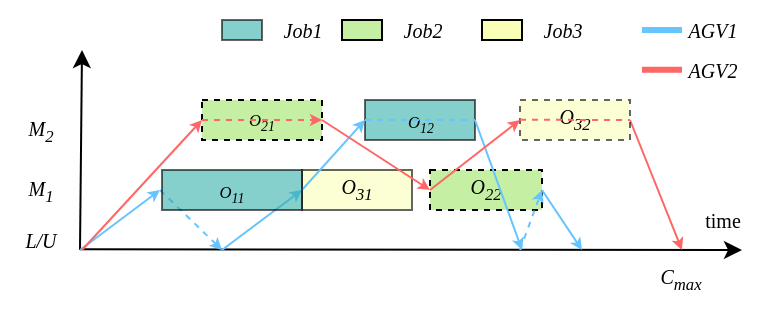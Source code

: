 <mxfile version="26.1.3">
  <diagram name="第 1 页" id="mJmnFCathP2rWBMEBaZS">
    <mxGraphModel dx="691" dy="366" grid="1" gridSize="10" guides="1" tooltips="1" connect="1" arrows="1" fold="1" page="1" pageScale="1" pageWidth="827" pageHeight="1169" math="0" shadow="0">
      <root>
        <mxCell id="0" />
        <mxCell id="1" parent="0" />
        <mxCell id="nisyvm1sWn4LhIhgpAqg-1" value="" style="endArrow=classic;html=1;rounded=0;" parent="1" edge="1">
          <mxGeometry width="50" height="50" relative="1" as="geometry">
            <mxPoint x="209" y="719.67" as="sourcePoint" />
            <mxPoint x="540" y="720" as="targetPoint" />
          </mxGeometry>
        </mxCell>
        <mxCell id="nisyvm1sWn4LhIhgpAqg-2" value="" style="endArrow=classic;html=1;rounded=0;" parent="1" edge="1">
          <mxGeometry width="50" height="50" relative="1" as="geometry">
            <mxPoint x="209" y="720" as="sourcePoint" />
            <mxPoint x="210" y="620" as="targetPoint" />
          </mxGeometry>
        </mxCell>
        <mxCell id="nisyvm1sWn4LhIhgpAqg-3" value="&lt;font style=&quot;font-size: 10px;&quot; face=&quot;Times New Roman&quot;&gt;&lt;i&gt;L/U&lt;/i&gt;&lt;/font&gt;" style="text;html=1;align=center;verticalAlign=middle;resizable=0;points=[];autosize=1;strokeColor=none;fillColor=none;" parent="1" vertex="1">
          <mxGeometry x="169" y="700" width="40" height="30" as="geometry" />
        </mxCell>
        <mxCell id="nisyvm1sWn4LhIhgpAqg-4" value="&lt;i style=&quot;font-family: &amp;quot;Times New Roman&amp;quot;; font-size: 10px;&quot;&gt;M&lt;sub&gt;1&lt;/sub&gt;&lt;/i&gt;" style="text;html=1;align=center;verticalAlign=middle;resizable=0;points=[];autosize=1;strokeColor=none;fillColor=none;" parent="1" vertex="1">
          <mxGeometry x="169" y="675" width="40" height="30" as="geometry" />
        </mxCell>
        <mxCell id="nisyvm1sWn4LhIhgpAqg-5" value="&lt;i style=&quot;font-family: &amp;quot;Times New Roman&amp;quot;; font-size: 10px;&quot;&gt;M&lt;sub&gt;2&lt;/sub&gt;&lt;/i&gt;" style="text;html=1;align=center;verticalAlign=middle;resizable=0;points=[];autosize=1;strokeColor=none;fillColor=none;" parent="1" vertex="1">
          <mxGeometry x="169" y="645" width="40" height="30" as="geometry" />
        </mxCell>
        <mxCell id="nisyvm1sWn4LhIhgpAqg-7" value="&lt;span style=&quot;font-size: 8.333px;&quot;&gt;O&lt;sub&gt;21&lt;/sub&gt;&lt;/span&gt;" style="rounded=0;whiteSpace=wrap;html=1;fontSize=10;fontStyle=2;fontFamily=Times New Roman;fillColor=#C5F0A4;strokeColor=default;dashed=1;" parent="1" vertex="1">
          <mxGeometry x="270" y="645" width="60" height="20" as="geometry" />
        </mxCell>
        <mxCell id="nisyvm1sWn4LhIhgpAqg-8" value="&lt;sub&gt;&lt;span&gt;O&lt;sub&gt;12&lt;/sub&gt;&lt;/span&gt;&lt;/sub&gt;" style="rounded=0;whiteSpace=wrap;html=1;fontSize=10;fontFamily=Times New Roman;fontStyle=2;fillColor=#35B0AB;strokeColor=default;opacity=60;" parent="1" vertex="1">
          <mxGeometry x="351.5" y="645" width="55" height="20" as="geometry" />
        </mxCell>
        <mxCell id="nisyvm1sWn4LhIhgpAqg-10" value="&lt;font&gt;O&lt;sub&gt;31&lt;/sub&gt;&lt;/font&gt;" style="rounded=0;whiteSpace=wrap;html=1;fontFamily=Times New Roman;fillColor=#FAFFB8;strokeColor=default;fontStyle=2;fontSize=10;opacity=60;" parent="1" vertex="1">
          <mxGeometry x="320" y="680" width="55" height="20" as="geometry" />
        </mxCell>
        <mxCell id="nisyvm1sWn4LhIhgpAqg-14" value="" style="endArrow=classic;html=1;rounded=0;entryX=0;entryY=0.5;entryDx=0;entryDy=0;strokeColor=light-dark(#66c4ff, #004a4a);endSize=3;" parent="1" edge="1">
          <mxGeometry width="50" height="50" relative="1" as="geometry">
            <mxPoint x="209" y="720" as="sourcePoint" />
            <mxPoint x="249" y="690" as="targetPoint" />
          </mxGeometry>
        </mxCell>
        <mxCell id="nisyvm1sWn4LhIhgpAqg-17" value="" style="rounded=0;whiteSpace=wrap;html=1;fontSize=10;fontStyle=2;fontFamily=Times New Roman;fillColor=#C5F0A4;strokeColor=default;" parent="1" vertex="1">
          <mxGeometry x="340" y="605" width="20" height="10" as="geometry" />
        </mxCell>
        <mxCell id="nisyvm1sWn4LhIhgpAqg-18" value="" style="rounded=0;whiteSpace=wrap;html=1;fontFamily=Times New Roman;fillColor=#FAFFB8;strokeColor=default;" parent="1" vertex="1">
          <mxGeometry x="410" y="605" width="20" height="10" as="geometry" />
        </mxCell>
        <mxCell id="nisyvm1sWn4LhIhgpAqg-19" value="" style="endArrow=none;html=1;rounded=0;strokeColor=light-dark(#66c4ff, #004a4a);jumpSize=6;endSize=3;startFill=0;strokeWidth=3;" parent="1" edge="1">
          <mxGeometry width="50" height="50" relative="1" as="geometry">
            <mxPoint x="490" y="610" as="sourcePoint" />
            <mxPoint x="510" y="610" as="targetPoint" />
          </mxGeometry>
        </mxCell>
        <mxCell id="nisyvm1sWn4LhIhgpAqg-20" value="" style="endArrow=none;html=1;rounded=0;strokeColor=#FF6666;endSize=3;fillColor=#fad9d5;exitX=1;exitY=0.5;exitDx=0;exitDy=0;strokeWidth=3;startFill=0;" parent="1" edge="1">
          <mxGeometry width="50" height="50" relative="1" as="geometry">
            <mxPoint x="490" y="629.83" as="sourcePoint" />
            <mxPoint x="510" y="629.83" as="targetPoint" />
          </mxGeometry>
        </mxCell>
        <mxCell id="nisyvm1sWn4LhIhgpAqg-21" value="AGV1" style="text;html=1;align=center;verticalAlign=middle;resizable=0;points=[];autosize=1;strokeColor=none;fillColor=none;fontSize=10;fontFamily=Times New Roman;fontStyle=2" parent="1" vertex="1">
          <mxGeometry x="500" y="595" width="50" height="30" as="geometry" />
        </mxCell>
        <mxCell id="nisyvm1sWn4LhIhgpAqg-22" value="AGV2" style="text;html=1;align=center;verticalAlign=middle;resizable=0;points=[];autosize=1;strokeColor=none;fillColor=none;fontSize=10;fontFamily=Times New Roman;fontStyle=2" parent="1" vertex="1">
          <mxGeometry x="500" y="615" width="50" height="30" as="geometry" />
        </mxCell>
        <mxCell id="nisyvm1sWn4LhIhgpAqg-23" value="Job1" style="text;html=1;align=center;verticalAlign=middle;resizable=0;points=[];autosize=1;strokeColor=none;fillColor=none;fontSize=10;fontFamily=Times New Roman;fontStyle=2" parent="1" vertex="1">
          <mxGeometry x="300" y="595" width="40" height="30" as="geometry" />
        </mxCell>
        <mxCell id="nisyvm1sWn4LhIhgpAqg-24" value="Job2" style="text;html=1;align=center;verticalAlign=middle;resizable=0;points=[];autosize=1;strokeColor=none;fillColor=none;fontSize=10;fontFamily=Times New Roman;fontStyle=2" parent="1" vertex="1">
          <mxGeometry x="360" y="595" width="40" height="30" as="geometry" />
        </mxCell>
        <mxCell id="nisyvm1sWn4LhIhgpAqg-25" value="Job3" style="text;html=1;align=center;verticalAlign=middle;resizable=0;points=[];autosize=1;strokeColor=none;fillColor=none;fontSize=10;fontFamily=Times New Roman;fontStyle=2" parent="1" vertex="1">
          <mxGeometry x="430" y="595" width="40" height="30" as="geometry" />
        </mxCell>
        <mxCell id="nisyvm1sWn4LhIhgpAqg-27" value="time" style="text;html=1;align=center;verticalAlign=middle;resizable=0;points=[];autosize=1;strokeColor=none;fillColor=none;fontSize=10;fontFamily=Times New Roman;fontStyle=0" parent="1" vertex="1">
          <mxGeometry x="510" y="690" width="40" height="30" as="geometry" />
        </mxCell>
        <mxCell id="nisyvm1sWn4LhIhgpAqg-28" value="C&lt;sub&gt;max&lt;/sub&gt;" style="text;html=1;align=center;verticalAlign=middle;resizable=0;points=[];autosize=1;strokeColor=none;fillColor=none;fontSize=10;fontFamily=Times New Roman;fontStyle=2" parent="1" vertex="1">
          <mxGeometry x="489" y="720" width="40" height="30" as="geometry" />
        </mxCell>
        <mxCell id="nisyvm1sWn4LhIhgpAqg-29" value="" style="endArrow=classic;html=1;rounded=0;strokeColor=#FF6666;endSize=3;fillColor=#fad9d5;entryX=0;entryY=0.5;entryDx=0;entryDy=0;" parent="1" target="nisyvm1sWn4LhIhgpAqg-7" edge="1">
          <mxGeometry width="50" height="50" relative="1" as="geometry">
            <mxPoint x="210" y="720" as="sourcePoint" />
            <mxPoint x="280" y="750" as="targetPoint" />
          </mxGeometry>
        </mxCell>
        <mxCell id="nisyvm1sWn4LhIhgpAqg-30" value="" style="endArrow=classic;html=1;rounded=0;strokeColor=light-dark(#66c4ff, #004a4a);jumpSize=6;endSize=3;entryX=0;entryY=0.5;entryDx=0;entryDy=0;" parent="1" target="nisyvm1sWn4LhIhgpAqg-10" edge="1">
          <mxGeometry width="50" height="50" relative="1" as="geometry">
            <mxPoint x="280" y="720" as="sourcePoint" />
            <mxPoint x="370" y="730" as="targetPoint" />
          </mxGeometry>
        </mxCell>
        <mxCell id="nisyvm1sWn4LhIhgpAqg-31" value="" style="endArrow=classic;html=1;rounded=0;strokeColor=#FF6666;endSize=3;fillColor=#fad9d5;exitX=1;exitY=0.5;exitDx=0;exitDy=0;" parent="1" source="nisyvm1sWn4LhIhgpAqg-61" edge="1">
          <mxGeometry width="50" height="50" relative="1" as="geometry">
            <mxPoint x="484" y="660" as="sourcePoint" />
            <mxPoint x="510" y="720" as="targetPoint" />
          </mxGeometry>
        </mxCell>
        <mxCell id="nisyvm1sWn4LhIhgpAqg-35" value="" style="endArrow=classic;html=1;rounded=0;strokeColor=#FF6666;endSize=3;fillColor=#fad9d5;dashed=1;exitX=0;exitY=0.5;exitDx=0;exitDy=0;entryX=1;entryY=0.5;entryDx=0;entryDy=0;" parent="1" source="nisyvm1sWn4LhIhgpAqg-7" target="nisyvm1sWn4LhIhgpAqg-7" edge="1">
          <mxGeometry width="50" height="50" relative="1" as="geometry">
            <mxPoint x="280" y="652.5" as="sourcePoint" />
            <mxPoint x="320" y="697.5" as="targetPoint" />
          </mxGeometry>
        </mxCell>
        <mxCell id="nisyvm1sWn4LhIhgpAqg-51" value="" style="endArrow=none;html=1;rounded=0;strokeColor=light-dark(#66c4ff, #004a4a);jumpSize=6;endSize=3;exitX=0;exitY=0.5;exitDx=0;exitDy=0;dashed=1;entryX=1;entryY=0.5;entryDx=0;entryDy=0;startArrow=none;startFill=0;" parent="1" source="nisyvm1sWn4LhIhgpAqg-8" target="nisyvm1sWn4LhIhgpAqg-8" edge="1">
          <mxGeometry width="50" height="50" relative="1" as="geometry">
            <mxPoint x="469" y="650" as="sourcePoint" />
            <mxPoint x="489" y="610" as="targetPoint" />
          </mxGeometry>
        </mxCell>
        <mxCell id="nisyvm1sWn4LhIhgpAqg-52" value="" style="endArrow=classic;html=1;rounded=0;strokeColor=light-dark(#66c4ff, #004a4a);jumpSize=6;endSize=3;exitX=0;exitY=0.5;exitDx=0;exitDy=0;dashed=1;" parent="1" edge="1">
          <mxGeometry width="50" height="50" relative="1" as="geometry">
            <mxPoint x="249" y="690" as="sourcePoint" />
            <mxPoint x="280" y="720" as="targetPoint" />
          </mxGeometry>
        </mxCell>
        <mxCell id="nisyvm1sWn4LhIhgpAqg-53" value="" style="endArrow=classic;html=1;rounded=0;strokeColor=light-dark(#66c4ff, #004a4a);jumpSize=6;endSize=3;entryX=0;entryY=0.5;entryDx=0;entryDy=0;exitX=1;exitY=0.5;exitDx=0;exitDy=0;" parent="1" target="nisyvm1sWn4LhIhgpAqg-8" edge="1">
          <mxGeometry width="50" height="50" relative="1" as="geometry">
            <mxPoint x="320" y="690" as="sourcePoint" />
            <mxPoint x="375" y="600" as="targetPoint" />
          </mxGeometry>
        </mxCell>
        <mxCell id="nisyvm1sWn4LhIhgpAqg-9" value="O&lt;sub&gt;22&lt;/sub&gt;" style="rounded=0;whiteSpace=wrap;html=1;fontSize=10;fontStyle=2;fontFamily=Times New Roman;fillColor=#C5F0A4;strokeColor=default;dashed=1;" parent="1" vertex="1">
          <mxGeometry x="384" y="680" width="56" height="20" as="geometry" />
        </mxCell>
        <mxCell id="nisyvm1sWn4LhIhgpAqg-55" value="" style="endArrow=classic;html=1;rounded=0;strokeColor=#FF6666;endSize=3;fillColor=#fad9d5;entryX=0;entryY=0.5;entryDx=0;entryDy=0;exitX=1;exitY=0.5;exitDx=0;exitDy=0;" parent="1" source="nisyvm1sWn4LhIhgpAqg-7" target="nisyvm1sWn4LhIhgpAqg-9" edge="1">
          <mxGeometry width="50" height="50" relative="1" as="geometry">
            <mxPoint x="330" y="625" as="sourcePoint" />
            <mxPoint x="340" y="665" as="targetPoint" />
          </mxGeometry>
        </mxCell>
        <mxCell id="nisyvm1sWn4LhIhgpAqg-56" value="" style="endArrow=classic;html=1;rounded=0;strokeColor=light-dark(#66c4ff, #004a4a);jumpSize=6;endSize=3;exitX=0;exitY=0.5;exitDx=0;exitDy=0;dashed=1;" parent="1" edge="1">
          <mxGeometry width="50" height="50" relative="1" as="geometry">
            <mxPoint x="429" y="720" as="sourcePoint" />
            <mxPoint x="440" y="690" as="targetPoint" />
          </mxGeometry>
        </mxCell>
        <mxCell id="nisyvm1sWn4LhIhgpAqg-57" value="" style="endArrow=classic;html=1;rounded=0;strokeColor=light-dark(#66c4ff, #004a4a);jumpSize=6;endSize=3;exitX=1;exitY=0.5;exitDx=0;exitDy=0;" parent="1" source="nisyvm1sWn4LhIhgpAqg-8" edge="1">
          <mxGeometry width="50" height="50" relative="1" as="geometry">
            <mxPoint x="414" y="665" as="sourcePoint" />
            <mxPoint x="430" y="720" as="targetPoint" />
          </mxGeometry>
        </mxCell>
        <mxCell id="nisyvm1sWn4LhIhgpAqg-58" value="" style="endArrow=classic;html=1;rounded=0;strokeColor=light-dark(#66c4ff, #004a4a);jumpSize=6;endSize=3;" parent="1" edge="1">
          <mxGeometry width="50" height="50" relative="1" as="geometry">
            <mxPoint x="440" y="690" as="sourcePoint" />
            <mxPoint x="460" y="720" as="targetPoint" />
          </mxGeometry>
        </mxCell>
        <mxCell id="nisyvm1sWn4LhIhgpAqg-60" value="&lt;sub&gt;&lt;span&gt;O&lt;sub&gt;11&lt;/sub&gt;&lt;/span&gt;&lt;/sub&gt;" style="rounded=0;whiteSpace=wrap;html=1;fontSize=10;fontFamily=Times New Roman;fontStyle=2;fillColor=#35B0AB;strokeColor=default;opacity=60;" parent="1" vertex="1">
          <mxGeometry x="250" y="680" width="70" height="20" as="geometry" />
        </mxCell>
        <mxCell id="nisyvm1sWn4LhIhgpAqg-61" value="&lt;font&gt;O&lt;sub&gt;32&lt;/sub&gt;&lt;/font&gt;" style="rounded=0;whiteSpace=wrap;html=1;fontFamily=Times New Roman;fillColor=#FAFFB8;strokeColor=default;fontStyle=2;fontSize=10;opacity=60;dashed=1;fillStyle=auto;" parent="1" vertex="1">
          <mxGeometry x="429" y="645" width="55" height="20" as="geometry" />
        </mxCell>
        <mxCell id="nisyvm1sWn4LhIhgpAqg-62" value="" style="endArrow=classic;html=1;rounded=0;strokeColor=#FF6666;endSize=3;fillColor=#fad9d5;entryX=0;entryY=0.5;entryDx=0;entryDy=0;exitX=0;exitY=0.5;exitDx=0;exitDy=0;" parent="1" source="nisyvm1sWn4LhIhgpAqg-9" target="nisyvm1sWn4LhIhgpAqg-61" edge="1">
          <mxGeometry width="50" height="50" relative="1" as="geometry">
            <mxPoint x="340" y="665" as="sourcePoint" />
            <mxPoint x="394" y="700" as="targetPoint" />
          </mxGeometry>
        </mxCell>
        <mxCell id="nisyvm1sWn4LhIhgpAqg-63" value="" style="endArrow=none;html=1;rounded=0;strokeColor=#FF6666;endSize=3;fillColor=#fad9d5;dashed=1;exitX=0;exitY=0.5;exitDx=0;exitDy=0;startFill=0;entryX=1;entryY=0.5;entryDx=0;entryDy=0;" parent="1" target="nisyvm1sWn4LhIhgpAqg-61" edge="1">
          <mxGeometry width="50" height="50" relative="1" as="geometry">
            <mxPoint x="429" y="654.88" as="sourcePoint" />
            <mxPoint x="480" y="655" as="targetPoint" />
          </mxGeometry>
        </mxCell>
        <mxCell id="DIJhs7dVdcj876UoFJ3Y-1" value="" style="rounded=0;whiteSpace=wrap;html=1;fontSize=10;fontFamily=Times New Roman;fontStyle=2;fillColor=#35B0AB;strokeColor=default;opacity=60;" vertex="1" parent="1">
          <mxGeometry x="280" y="605" width="20" height="10" as="geometry" />
        </mxCell>
      </root>
    </mxGraphModel>
  </diagram>
</mxfile>
